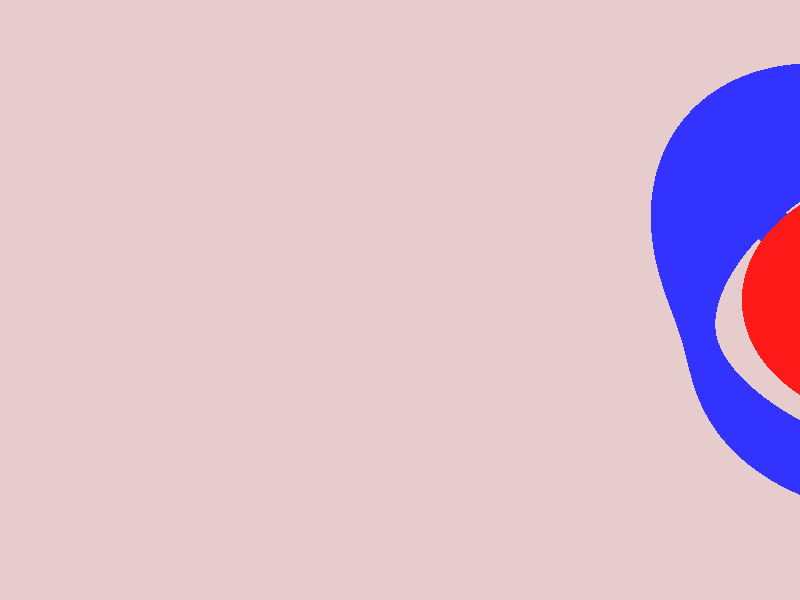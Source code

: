 // perspective (default) camera
camera {
  location  <0.0, 12.0, 0.0>
  look_at   <0.0, 4.0,  0>
  right     x*image_width/image_height
}

// An area light (creates soft shadows)
light_source {
  <0,0,0>             // light's position (translated below)
  color rgb 1.0       // light's color
  area_light
  <14, 0, 0> <0, 0, 14> // lights spread out across this distance (x * z)
  6, 6                // total number of lights in grid (4x*4z = 16 lights)
  adaptive 4          // 0,1,2,3...
  jitter              // adds random softening of light
  circular            // make the shape of the light circular
  orient              // orient light
  translate <30, 50, 30>   // <x y z> position of light
}

union 
{
// create an Nth order infinite polynomial surface
// poly { N <a,b,c...> [sturm] }
// N = order of poly, M terms where M = (N+1)*(N+2)*(N+3)/6
poly {
  4, // order of polynomial (2...7)
  <
  // A_1 - A_10
  1,0,0,0,2,0,0,3,0,-17,
  // A_11 - A_20
  0,1,0,0,5,0,0,0,0,0,
  // A_21 - A_30
  //1,-1,-0.1,3.4,0,-17,0,0,0,0
  1,-1,-0.1,3.4,+clock,-17,0,0,0,0
  // A_31 - A_35
  1,0,-17,0,3*16+22
  >
  //sturm // optional, slower but reduces speckles 
            texture{ pigment{ color rgb< 0.2, 0.2, 1> } //  color White
                // normal { bumps 0.5 scale 0.05 }
                   finish { phong 0.4 reflection 0.00 ambient 0.2}
                 } // end of texture 
  rotate <60,-15,10>
  translate <0,5,0>

}
  
sphere
{                                    
<0,0,0>,2
texture{ pigment{ color rgb< 1, 0.1, 0.1> } //  color White
                // normal { bumps 0.5 scale 0.05 }
                   finish { phong 0.3 reflection 0.00 ambient 0.2}
                 } // end of texture 
  translate <0,5,0>
}    
    translate <8,0,0>
    scale 0.8
                             
}                                   
plane { <0,1,0>, 0  hollow // normal vector, distance to zero ----

        texture{ pigment{ color rgb<0.9,0.80, 0.80> }
	         
                 finish { phong 0.3 reflection 0.2 }
               } // end of texture
        scale < 1, 1, 1>       
        translate<2,0.0,0>
      } 
                                   